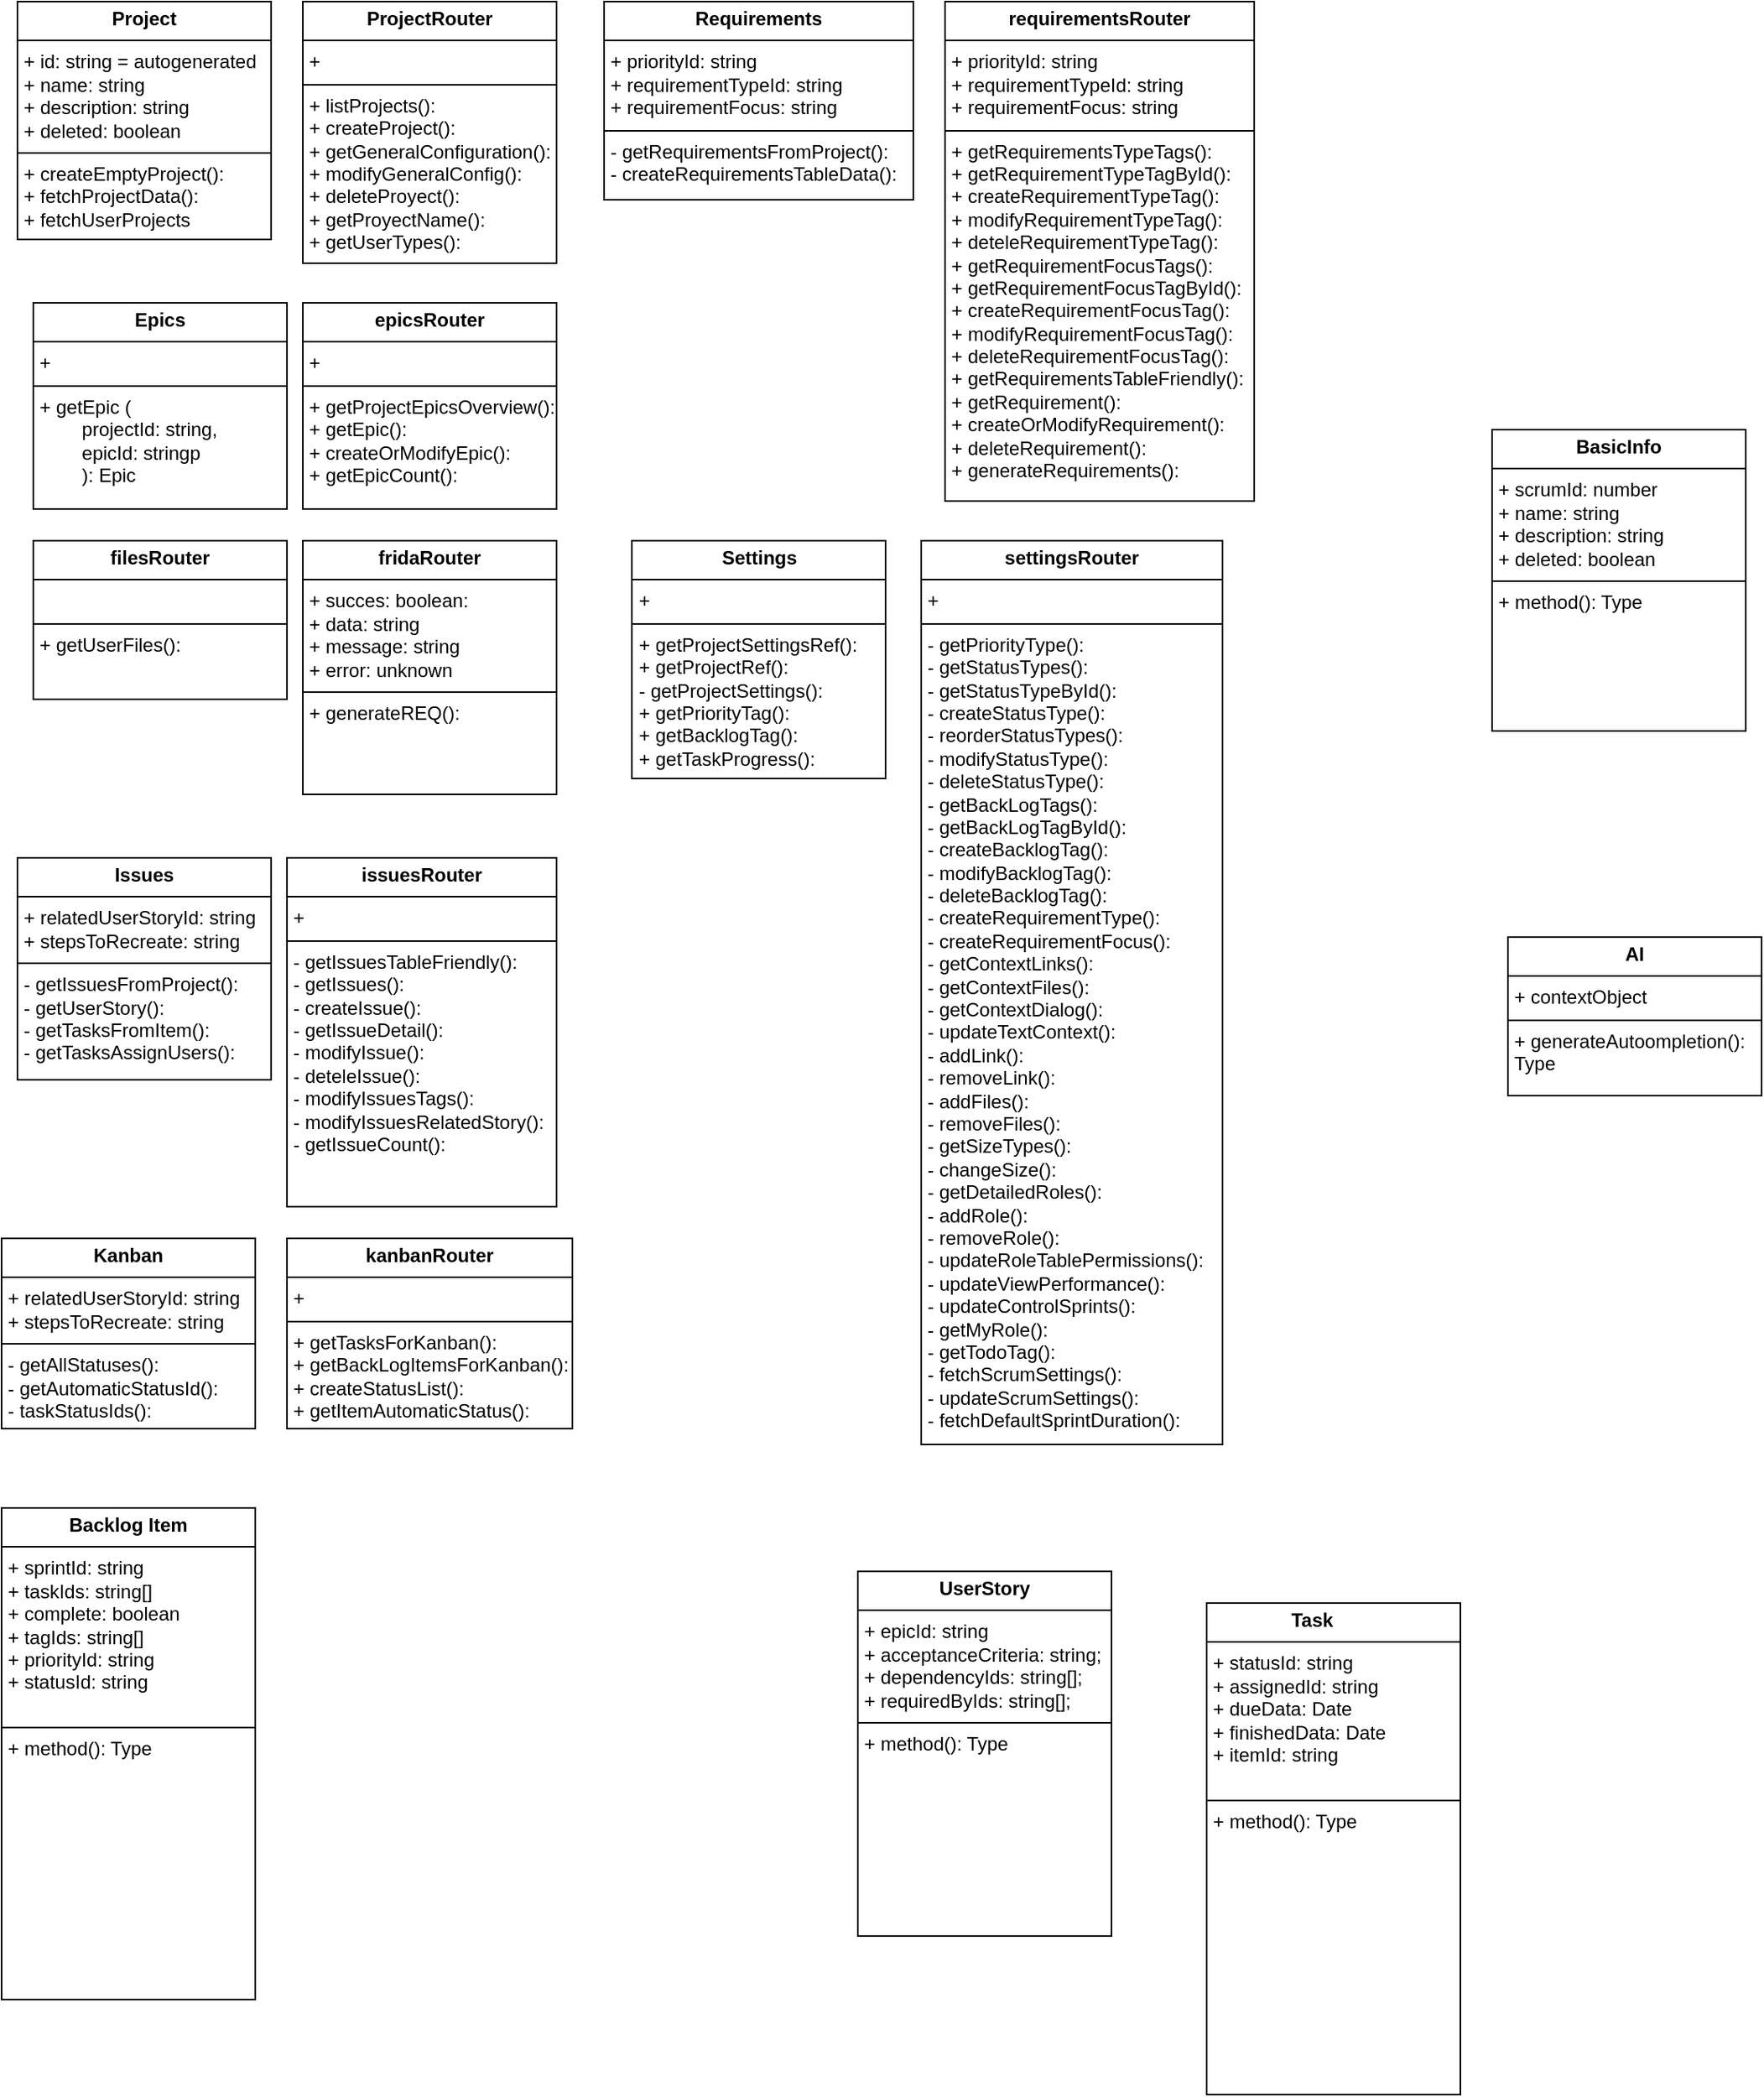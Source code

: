 <mxfile version="26.2.14">
  <diagram name="Page-1" id="Xe3lrrHLXe1b8iIbgGw8">
    <mxGraphModel dx="1842" dy="1679" grid="1" gridSize="10" guides="1" tooltips="1" connect="1" arrows="1" fold="1" page="1" pageScale="1" pageWidth="850" pageHeight="1100" math="0" shadow="0">
      <root>
        <mxCell id="0" />
        <mxCell id="1" parent="0" />
        <mxCell id="jjTzhCT6QLy_JKz4Qey9-19" value="&lt;p style=&quot;margin:0px;margin-top:4px;text-align:center;&quot;&gt;&lt;b&gt;Project&lt;/b&gt;&lt;/p&gt;&lt;hr size=&quot;1&quot; style=&quot;border-style:solid;&quot;&gt;&lt;p style=&quot;margin:0px;margin-left:4px;&quot;&gt;+ id: string = autogenerated&lt;/p&gt;&lt;p style=&quot;margin:0px;margin-left:4px;&quot;&gt;+ name: string&lt;/p&gt;&lt;p style=&quot;margin:0px;margin-left:4px;&quot;&gt;+ description: string&lt;/p&gt;&lt;p style=&quot;margin:0px;margin-left:4px;&quot;&gt;+ deleted: boolean&lt;/p&gt;&lt;hr size=&quot;1&quot; style=&quot;border-style:solid;&quot;&gt;&lt;p style=&quot;margin:0px;margin-left:4px;&quot;&gt;+ createEmptyProject():&lt;/p&gt;&lt;p style=&quot;margin:0px;margin-left:4px;&quot;&gt;+ fetchProjectData():&lt;/p&gt;&lt;p style=&quot;margin:0px;margin-left:4px;&quot;&gt;+ fetchUserProjects&lt;/p&gt;" style="verticalAlign=top;align=left;overflow=fill;html=1;whiteSpace=wrap;" parent="1" vertex="1">
          <mxGeometry x="-320" y="-30" width="160" height="150" as="geometry" />
        </mxCell>
        <mxCell id="jjTzhCT6QLy_JKz4Qey9-20" value="&lt;p style=&quot;margin:0px;margin-top:4px;text-align:center;&quot;&gt;&lt;b&gt;Requirements&lt;/b&gt;&lt;/p&gt;&lt;hr size=&quot;1&quot; style=&quot;border-style:solid;&quot;&gt;&lt;p style=&quot;margin:0px;margin-left:4px;&quot;&gt;&lt;span style=&quot;background-color: transparent; color: light-dark(rgb(0, 0, 0), rgb(255, 255, 255));&quot;&gt;+ priorityId: string&lt;/span&gt;&lt;/p&gt;&lt;p style=&quot;margin:0px;margin-left:4px;&quot;&gt;+ requirementTypeId: string&lt;/p&gt;&lt;p style=&quot;margin:0px;margin-left:4px;&quot;&gt;+ requirementFocus: string&lt;/p&gt;&lt;hr size=&quot;1&quot; style=&quot;border-style:solid;&quot;&gt;&lt;p style=&quot;margin:0px;margin-left:4px;&quot;&gt;- getRequirementsFromProject():&lt;/p&gt;&lt;p style=&quot;margin:0px;margin-left:4px;&quot;&gt;- createRequirementsTableData():&lt;span style=&quot;background-color: transparent; color: light-dark(rgb(0, 0, 0), rgb(255, 255, 255));&quot;&gt;&amp;nbsp;&lt;/span&gt;&lt;/p&gt;" style="verticalAlign=top;align=left;overflow=fill;html=1;whiteSpace=wrap;" parent="1" vertex="1">
          <mxGeometry x="50" y="-30" width="195" height="125" as="geometry" />
        </mxCell>
        <mxCell id="jjTzhCT6QLy_JKz4Qey9-21" value="&lt;p style=&quot;margin:0px;margin-top:4px;text-align:center;&quot;&gt;&lt;b&gt;Issues&lt;/b&gt;&lt;/p&gt;&lt;hr size=&quot;1&quot; style=&quot;border-style:solid;&quot;&gt;&lt;p style=&quot;margin:0px;margin-left:4px;&quot;&gt;&lt;span style=&quot;background-color: transparent; color: light-dark(rgb(0, 0, 0), rgb(255, 255, 255));&quot;&gt;+ relatedUserStoryId: string&lt;/span&gt;&lt;/p&gt;&lt;p style=&quot;margin:0px;margin-left:4px;&quot;&gt;+ stepsToRecreate: string&lt;/p&gt;&lt;hr size=&quot;1&quot; style=&quot;border-style:solid;&quot;&gt;&lt;p style=&quot;margin:0px;margin-left:4px;&quot;&gt;- getIssuesFromProject():&lt;/p&gt;&lt;p style=&quot;margin:0px;margin-left:4px;&quot;&gt;- getUserStory():&lt;/p&gt;&lt;p style=&quot;margin:0px;margin-left:4px;&quot;&gt;- getTasksFromItem():&lt;/p&gt;&lt;p style=&quot;margin:0px;margin-left:4px;&quot;&gt;- getTasksAssignUsers():&lt;/p&gt;" style="verticalAlign=top;align=left;overflow=fill;html=1;whiteSpace=wrap;" parent="1" vertex="1">
          <mxGeometry x="-320" y="510" width="160" height="140" as="geometry" />
        </mxCell>
        <mxCell id="jjTzhCT6QLy_JKz4Qey9-22" value="&lt;p style=&quot;margin:0px;margin-top:4px;text-align:center;&quot;&gt;&lt;b&gt;Epics&lt;/b&gt;&lt;/p&gt;&lt;hr size=&quot;1&quot; style=&quot;border-style:solid;&quot;&gt;&lt;p style=&quot;margin:0px;margin-left:4px;&quot;&gt;+&amp;nbsp;&lt;br&gt;&lt;/p&gt;&lt;hr size=&quot;1&quot; style=&quot;border-style:solid;&quot;&gt;&lt;p style=&quot;margin:0px;margin-left:4px;&quot;&gt;+ getEpic (&lt;/p&gt;&lt;p style=&quot;margin:0px;margin-left:4px;&quot;&gt;&lt;span style=&quot;white-space: pre;&quot;&gt;&#x9;&lt;/span&gt;projectId: string,&amp;nbsp;&lt;/p&gt;&lt;p style=&quot;margin:0px;margin-left:4px;&quot;&gt;&lt;span style=&quot;white-space: pre;&quot;&gt;&#x9;&lt;/span&gt;epicId: stringp&lt;/p&gt;&lt;p style=&quot;margin:0px;margin-left:4px;&quot;&gt;&lt;span style=&quot;white-space: pre;&quot;&gt;&#x9;&lt;/span&gt;): Epic&amp;nbsp;&lt;/p&gt;" style="verticalAlign=top;align=left;overflow=fill;html=1;whiteSpace=wrap;" parent="1" vertex="1">
          <mxGeometry x="-310" y="160" width="160" height="130" as="geometry" />
        </mxCell>
        <mxCell id="jjTzhCT6QLy_JKz4Qey9-23" value="&lt;p style=&quot;margin:0px;margin-top:4px;text-align:center;&quot;&gt;&lt;b&gt;UserStory&lt;/b&gt;&lt;/p&gt;&lt;hr size=&quot;1&quot; style=&quot;border-style:solid;&quot;&gt;&lt;p style=&quot;margin:0px;margin-left:4px;&quot;&gt;&lt;span style=&quot;background-color: transparent; color: light-dark(rgb(0, 0, 0), rgb(255, 255, 255));&quot;&gt;+ epicId: string&lt;/span&gt;&lt;/p&gt;&lt;p style=&quot;margin:0px;margin-left:4px;&quot;&gt;+&amp;nbsp;&lt;span style=&quot;background-color: transparent;&quot;&gt;acceptanceCriteria: string;&amp;nbsp;&lt;/span&gt;&lt;/p&gt;&lt;p style=&quot;margin:0px;margin-left:4px;&quot;&gt;+ dependencyIds: string[];&lt;/p&gt;&lt;p style=&quot;margin:0px;margin-left:4px;&quot;&gt;&lt;span style=&quot;background-color: transparent; color: light-dark(rgb(0, 0, 0), rgb(255, 255, 255));&quot;&gt;+ requiredByIds: string[];&lt;/span&gt;&lt;/p&gt;&lt;hr size=&quot;1&quot; style=&quot;border-style:solid;&quot;&gt;&lt;p style=&quot;margin:0px;margin-left:4px;&quot;&gt;+ method(): Type&lt;/p&gt;" style="verticalAlign=top;align=left;overflow=fill;html=1;whiteSpace=wrap;" parent="1" vertex="1">
          <mxGeometry x="210" y="960" width="160" height="230" as="geometry" />
        </mxCell>
        <mxCell id="jjTzhCT6QLy_JKz4Qey9-24" value="&lt;p style=&quot;margin:0px;margin-top:4px;text-align:center;&quot;&gt;&lt;b&gt;Task&lt;span style=&quot;white-space: pre;&quot;&gt;&#x9;&lt;/span&gt;&lt;/b&gt;&lt;/p&gt;&lt;hr size=&quot;1&quot; style=&quot;border-style:solid;&quot;&gt;&lt;p style=&quot;margin:0px;margin-left:4px;&quot;&gt;&lt;span style=&quot;background-color: transparent; color: light-dark(rgb(0, 0, 0), rgb(255, 255, 255));&quot;&gt;+ statusId: string&lt;/span&gt;&lt;/p&gt;&lt;p style=&quot;margin:0px;margin-left:4px;&quot;&gt;+ assignedId: string&lt;/p&gt;&lt;p style=&quot;margin:0px;margin-left:4px;&quot;&gt;+ dueData: Date&lt;/p&gt;&lt;p style=&quot;margin:0px;margin-left:4px;&quot;&gt;+ finishedData: Date&lt;/p&gt;&lt;p style=&quot;margin:0px;margin-left:4px;&quot;&gt;+ itemId: string&lt;/p&gt;&lt;p style=&quot;margin:0px;margin-left:4px;&quot;&gt;&lt;br&gt;&lt;/p&gt;&lt;hr size=&quot;1&quot; style=&quot;border-style:solid;&quot;&gt;&lt;p style=&quot;margin:0px;margin-left:4px;&quot;&gt;+ method(): Type&lt;/p&gt;" style="verticalAlign=top;align=left;overflow=fill;html=1;whiteSpace=wrap;" parent="1" vertex="1">
          <mxGeometry x="430" y="980" width="160" height="310" as="geometry" />
        </mxCell>
        <mxCell id="jjTzhCT6QLy_JKz4Qey9-25" value="&lt;p style=&quot;margin:0px;margin-top:4px;text-align:center;&quot;&gt;&lt;b&gt;Backlog Item&lt;/b&gt;&lt;/p&gt;&lt;hr size=&quot;1&quot; style=&quot;border-style:solid;&quot;&gt;&lt;p style=&quot;margin:0px;margin-left:4px;&quot;&gt;&lt;span style=&quot;background-color: transparent; color: light-dark(rgb(0, 0, 0), rgb(255, 255, 255));&quot;&gt;+ sprintId: string&lt;/span&gt;&lt;/p&gt;&lt;p style=&quot;margin:0px;margin-left:4px;&quot;&gt;+ taskIds: string[]&lt;/p&gt;&lt;p style=&quot;margin:0px;margin-left:4px;&quot;&gt;+ complete: boolean&lt;/p&gt;&lt;p style=&quot;margin:0px;margin-left:4px;&quot;&gt;+ tagIds: string[]&lt;/p&gt;&lt;p style=&quot;margin:0px;margin-left:4px;&quot;&gt;+ priorityId: string&lt;/p&gt;&lt;p style=&quot;margin:0px;margin-left:4px;&quot;&gt;+ statusId: string&lt;/p&gt;&lt;p style=&quot;margin:0px;margin-left:4px;&quot;&gt;&lt;br&gt;&lt;/p&gt;&lt;hr size=&quot;1&quot; style=&quot;border-style:solid;&quot;&gt;&lt;p style=&quot;margin:0px;margin-left:4px;&quot;&gt;+ method(): Type&lt;/p&gt;" style="verticalAlign=top;align=left;overflow=fill;html=1;whiteSpace=wrap;" parent="1" vertex="1">
          <mxGeometry x="-330" y="920" width="160" height="310" as="geometry" />
        </mxCell>
        <mxCell id="AaL6rEEHEqPirCB5dJZg-1" value="&lt;p style=&quot;margin:0px;margin-top:4px;text-align:center;&quot;&gt;&lt;b&gt;BasicInfo&lt;/b&gt;&lt;/p&gt;&lt;hr size=&quot;1&quot; style=&quot;border-style:solid;&quot;&gt;&lt;p style=&quot;margin:0px;margin-left:4px;&quot;&gt;+ scrumId: number&lt;/p&gt;&lt;p style=&quot;margin:0px;margin-left:4px;&quot;&gt;+ name: string&lt;/p&gt;&lt;p style=&quot;margin:0px;margin-left:4px;&quot;&gt;+ description: string&lt;/p&gt;&lt;p style=&quot;margin:0px;margin-left:4px;&quot;&gt;+ deleted: boolean&lt;/p&gt;&lt;hr size=&quot;1&quot; style=&quot;border-style:solid;&quot;&gt;&lt;p style=&quot;margin:0px;margin-left:4px;&quot;&gt;+ method(): Type&lt;/p&gt;" style="verticalAlign=top;align=left;overflow=fill;html=1;whiteSpace=wrap;" vertex="1" parent="1">
          <mxGeometry x="610" y="240" width="160" height="190" as="geometry" />
        </mxCell>
        <mxCell id="AaL6rEEHEqPirCB5dJZg-2" value="&lt;p style=&quot;margin:0px;margin-top:4px;text-align:center;&quot;&gt;&lt;b&gt;AI&lt;/b&gt;&lt;/p&gt;&lt;hr size=&quot;1&quot; style=&quot;border-style:solid;&quot;&gt;&lt;p style=&quot;margin:0px;margin-left:4px;&quot;&gt;+ contextObject&lt;br&gt;&lt;/p&gt;&lt;hr size=&quot;1&quot; style=&quot;border-style:solid;&quot;&gt;&lt;p style=&quot;margin:0px;margin-left:4px;&quot;&gt;+ generateAutoompletion(): Type&lt;/p&gt;" style="verticalAlign=top;align=left;overflow=fill;html=1;whiteSpace=wrap;" vertex="1" parent="1">
          <mxGeometry x="620" y="560" width="160" height="100" as="geometry" />
        </mxCell>
        <mxCell id="AaL6rEEHEqPirCB5dJZg-5" value="&lt;p style=&quot;margin:0px;margin-top:4px;text-align:center;&quot;&gt;&lt;b&gt;ProjectRouter&lt;/b&gt;&lt;/p&gt;&lt;hr size=&quot;1&quot; style=&quot;border-style:solid;&quot;&gt;&lt;p style=&quot;margin:0px;margin-left:4px;&quot;&gt;+&amp;nbsp;&lt;br&gt;&lt;/p&gt;&lt;hr size=&quot;1&quot; style=&quot;border-style:solid;&quot;&gt;&lt;p style=&quot;margin:0px;margin-left:4px;&quot;&gt;+ listProjects():&lt;/p&gt;&lt;p style=&quot;margin:0px;margin-left:4px;&quot;&gt;+ createProject():&lt;/p&gt;&lt;p style=&quot;margin:0px;margin-left:4px;&quot;&gt;+ getGeneralConfiguration():&lt;/p&gt;&lt;p style=&quot;margin:0px;margin-left:4px;&quot;&gt;+ modifyGeneralConfig():&lt;/p&gt;&lt;p style=&quot;margin:0px;margin-left:4px;&quot;&gt;+ deleteProyect():&lt;/p&gt;&lt;p style=&quot;margin:0px;margin-left:4px;&quot;&gt;+ getProyectName():&lt;/p&gt;&lt;p style=&quot;margin:0px;margin-left:4px;&quot;&gt;+ getUserTypes():&lt;/p&gt;&lt;p style=&quot;margin:0px;margin-left:4px;&quot;&gt;&lt;br&gt;&lt;/p&gt;" style="verticalAlign=top;align=left;overflow=fill;html=1;whiteSpace=wrap;" vertex="1" parent="1">
          <mxGeometry x="-140" y="-30" width="160" height="165" as="geometry" />
        </mxCell>
        <mxCell id="AaL6rEEHEqPirCB5dJZg-6" value="&lt;p style=&quot;margin:0px;margin-top:4px;text-align:center;&quot;&gt;&lt;b&gt;epicsRouter&lt;/b&gt;&lt;/p&gt;&lt;hr size=&quot;1&quot; style=&quot;border-style:solid;&quot;&gt;&lt;p style=&quot;margin:0px;margin-left:4px;&quot;&gt;+&amp;nbsp;&lt;br&gt;&lt;/p&gt;&lt;hr size=&quot;1&quot; style=&quot;border-style:solid;&quot;&gt;&lt;p style=&quot;margin:0px;margin-left:4px;&quot;&gt;+ getProjectEpicsOverview():&lt;/p&gt;&lt;p style=&quot;margin:0px;margin-left:4px;&quot;&gt;+ getEpic():&lt;/p&gt;&lt;p style=&quot;margin:0px;margin-left:4px;&quot;&gt;+ createOrModifyEpic():&lt;/p&gt;&lt;p style=&quot;margin:0px;margin-left:4px;&quot;&gt;+ getEpicCount():&lt;/p&gt;" style="verticalAlign=top;align=left;overflow=fill;html=1;whiteSpace=wrap;" vertex="1" parent="1">
          <mxGeometry x="-140" y="160" width="160" height="130" as="geometry" />
        </mxCell>
        <mxCell id="AaL6rEEHEqPirCB5dJZg-8" value="&lt;p style=&quot;margin:0px;margin-top:4px;text-align:center;&quot;&gt;&lt;b&gt;filesRouter&lt;/b&gt;&lt;/p&gt;&lt;hr size=&quot;1&quot; style=&quot;border-style:solid;&quot;&gt;&lt;p style=&quot;margin:0px;margin-left:4px;&quot;&gt;&lt;br&gt;&lt;/p&gt;&lt;hr size=&quot;1&quot; style=&quot;border-style:solid;&quot;&gt;&lt;p style=&quot;margin:0px;margin-left:4px;&quot;&gt;+ getUserFiles():&lt;/p&gt;" style="verticalAlign=top;align=left;overflow=fill;html=1;whiteSpace=wrap;" vertex="1" parent="1">
          <mxGeometry x="-310" y="310" width="160" height="100" as="geometry" />
        </mxCell>
        <mxCell id="AaL6rEEHEqPirCB5dJZg-9" value="&lt;p style=&quot;margin:0px;margin-top:4px;text-align:center;&quot;&gt;&lt;b&gt;fridaRouter&lt;/b&gt;&lt;/p&gt;&lt;hr size=&quot;1&quot; style=&quot;border-style:solid;&quot;&gt;&lt;p style=&quot;margin:0px;margin-left:4px;&quot;&gt;+ succes: boolean:&lt;br&gt;&lt;/p&gt;&lt;p style=&quot;margin:0px;margin-left:4px;&quot;&gt;+ data: string&lt;/p&gt;&lt;p style=&quot;margin:0px;margin-left:4px;&quot;&gt;+ message: string&lt;/p&gt;&lt;p style=&quot;margin:0px;margin-left:4px;&quot;&gt;+ error: unknown&lt;/p&gt;&lt;hr size=&quot;1&quot; style=&quot;border-style:solid;&quot;&gt;&lt;p style=&quot;margin:0px;margin-left:4px;&quot;&gt;+ generateREQ():&lt;/p&gt;" style="verticalAlign=top;align=left;overflow=fill;html=1;whiteSpace=wrap;" vertex="1" parent="1">
          <mxGeometry x="-140" y="310" width="160" height="160" as="geometry" />
        </mxCell>
        <mxCell id="AaL6rEEHEqPirCB5dJZg-12" value="&lt;p style=&quot;margin:0px;margin-top:4px;text-align:center;&quot;&gt;&lt;b&gt;issuesRouter&lt;/b&gt;&lt;/p&gt;&lt;hr size=&quot;1&quot; style=&quot;border-style:solid;&quot;&gt;&lt;p style=&quot;margin:0px;margin-left:4px;&quot;&gt;&lt;span style=&quot;background-color: transparent; color: light-dark(rgb(0, 0, 0), rgb(255, 255, 255));&quot;&gt;+&amp;nbsp;&lt;br&gt;&lt;/span&gt;&lt;/p&gt;&lt;hr size=&quot;1&quot; style=&quot;border-style:solid;&quot;&gt;&lt;p style=&quot;margin:0px;margin-left:4px;&quot;&gt;- getIssuesTableFriendly():&lt;/p&gt;&lt;p style=&quot;margin:0px;margin-left:4px;&quot;&gt;- getIssues():&lt;/p&gt;&lt;p style=&quot;margin:0px;margin-left:4px;&quot;&gt;- createIssue():&lt;/p&gt;&lt;p style=&quot;margin:0px;margin-left:4px;&quot;&gt;- getIssueDetail():&lt;/p&gt;&lt;p style=&quot;margin:0px;margin-left:4px;&quot;&gt;- modifyIssue():&lt;/p&gt;&lt;p style=&quot;margin:0px;margin-left:4px;&quot;&gt;- deteleIssue():&lt;/p&gt;&lt;p style=&quot;margin:0px;margin-left:4px;&quot;&gt;- modifyIssuesTags():&lt;/p&gt;&lt;p style=&quot;margin:0px;margin-left:4px;&quot;&gt;- modifyIssuesRelatedStory():&lt;/p&gt;&lt;p style=&quot;margin:0px;margin-left:4px;&quot;&gt;- getIssueCount():&lt;/p&gt;&lt;p style=&quot;margin:0px;margin-left:4px;&quot;&gt;&lt;br&gt;&lt;/p&gt;&lt;p style=&quot;margin:0px;margin-left:4px;&quot;&gt;&lt;br&gt;&lt;/p&gt;&lt;p style=&quot;margin:0px;margin-left:4px;&quot;&gt;&lt;br&gt;&lt;/p&gt;" style="verticalAlign=top;align=left;overflow=fill;html=1;whiteSpace=wrap;" vertex="1" parent="1">
          <mxGeometry x="-150" y="510" width="170" height="220" as="geometry" />
        </mxCell>
        <mxCell id="AaL6rEEHEqPirCB5dJZg-13" value="&lt;p style=&quot;margin:0px;margin-top:4px;text-align:center;&quot;&gt;&lt;b&gt;kanbanRouter&lt;/b&gt;&lt;/p&gt;&lt;hr size=&quot;1&quot; style=&quot;border-style:solid;&quot;&gt;&lt;p style=&quot;margin:0px;margin-left:4px;&quot;&gt;&lt;span style=&quot;background-color: transparent; color: light-dark(rgb(0, 0, 0), rgb(255, 255, 255));&quot;&gt;+&amp;nbsp;&lt;br&gt;&lt;/span&gt;&lt;/p&gt;&lt;hr size=&quot;1&quot; style=&quot;border-style:solid;&quot;&gt;&lt;p style=&quot;margin:0px;margin-left:4px;&quot;&gt;+ getTasksForKanban():&lt;/p&gt;&lt;p style=&quot;margin:0px;margin-left:4px;&quot;&gt;+ getBackLogItemsForKanban():&lt;/p&gt;&lt;p style=&quot;margin:0px;margin-left:4px;&quot;&gt;+ createStatusList():&lt;/p&gt;&lt;p style=&quot;margin:0px;margin-left:4px;&quot;&gt;+ getItemAutomaticStatus():&lt;/p&gt;&lt;p style=&quot;margin:0px;margin-left:4px;&quot;&gt;&lt;br&gt;&lt;/p&gt;&lt;p style=&quot;margin:0px;margin-left:4px;&quot;&gt;&lt;br&gt;&lt;/p&gt;&lt;p style=&quot;margin:0px;margin-left:4px;&quot;&gt;&lt;br&gt;&lt;/p&gt;" style="verticalAlign=top;align=left;overflow=fill;html=1;whiteSpace=wrap;" vertex="1" parent="1">
          <mxGeometry x="-150" y="750" width="180" height="120" as="geometry" />
        </mxCell>
        <mxCell id="AaL6rEEHEqPirCB5dJZg-14" value="&lt;p style=&quot;margin:0px;margin-top:4px;text-align:center;&quot;&gt;&lt;b&gt;Kanban&lt;/b&gt;&lt;/p&gt;&lt;hr size=&quot;1&quot; style=&quot;border-style:solid;&quot;&gt;&lt;p style=&quot;margin:0px;margin-left:4px;&quot;&gt;&lt;span style=&quot;background-color: transparent; color: light-dark(rgb(0, 0, 0), rgb(255, 255, 255));&quot;&gt;+ relatedUserStoryId: string&lt;/span&gt;&lt;/p&gt;&lt;p style=&quot;margin:0px;margin-left:4px;&quot;&gt;+ stepsToRecreate: string&lt;/p&gt;&lt;hr size=&quot;1&quot; style=&quot;border-style:solid;&quot;&gt;&lt;p style=&quot;margin:0px;margin-left:4px;&quot;&gt;- getAllStatuses():&lt;/p&gt;&lt;p style=&quot;margin:0px;margin-left:4px;&quot;&gt;- getAutomaticStatusId():&lt;/p&gt;&lt;p style=&quot;margin:0px;margin-left:4px;&quot;&gt;- taskStatusIds():&lt;/p&gt;" style="verticalAlign=top;align=left;overflow=fill;html=1;whiteSpace=wrap;" vertex="1" parent="1">
          <mxGeometry x="-330" y="750" width="160" height="120" as="geometry" />
        </mxCell>
        <mxCell id="AaL6rEEHEqPirCB5dJZg-15" value="&lt;p style=&quot;margin:0px;margin-top:4px;text-align:center;&quot;&gt;&lt;b&gt;requirementsRouter&lt;/b&gt;&lt;/p&gt;&lt;hr size=&quot;1&quot; style=&quot;border-style:solid;&quot;&gt;&lt;p style=&quot;margin:0px;margin-left:4px;&quot;&gt;&lt;span style=&quot;background-color: transparent; color: light-dark(rgb(0, 0, 0), rgb(255, 255, 255));&quot;&gt;+ priorityId: string&lt;/span&gt;&lt;/p&gt;&lt;p style=&quot;margin:0px;margin-left:4px;&quot;&gt;+ requirementTypeId: string&lt;/p&gt;&lt;p style=&quot;margin:0px;margin-left:4px;&quot;&gt;+ requirementFocus: string&lt;/p&gt;&lt;hr size=&quot;1&quot; style=&quot;border-style:solid;&quot;&gt;&lt;p style=&quot;margin:0px;margin-left:4px;&quot;&gt;+ getRequirementsTypeTags():&lt;/p&gt;&lt;p style=&quot;margin:0px;margin-left:4px;&quot;&gt;+ getRequirementTypeTagById():&lt;span style=&quot;background-color: transparent; color: light-dark(rgb(0, 0, 0), rgb(255, 255, 255));&quot;&gt;&amp;nbsp;&lt;/span&gt;&lt;/p&gt;&lt;p style=&quot;margin:0px;margin-left:4px;&quot;&gt;&lt;span style=&quot;background-color: transparent; color: light-dark(rgb(0, 0, 0), rgb(255, 255, 255));&quot;&gt;+ createRequirementTypeTag():&lt;/span&gt;&lt;/p&gt;&lt;p style=&quot;margin:0px;margin-left:4px;&quot;&gt;+ modifyRequirementTypeTag():&lt;/p&gt;&lt;p style=&quot;margin:0px;margin-left:4px;&quot;&gt;+ deteleRequirementTypeTag():&lt;/p&gt;&lt;p style=&quot;margin:0px;margin-left:4px;&quot;&gt;+ getRequirementFocusTags():&lt;/p&gt;&lt;p style=&quot;margin:0px;margin-left:4px;&quot;&gt;+ getRequirementFocusTagById():&lt;/p&gt;&lt;p style=&quot;margin:0px;margin-left:4px;&quot;&gt;+ createRequirementFocusTag():&lt;/p&gt;&lt;p style=&quot;margin:0px;margin-left:4px;&quot;&gt;+ modifyRequirementFocusTag():&lt;/p&gt;&lt;p style=&quot;margin:0px;margin-left:4px;&quot;&gt;+ deleteRequirementFocusTag():&lt;/p&gt;&lt;p style=&quot;margin:0px;margin-left:4px;&quot;&gt;+ getRequirementsTableFriendly():&lt;/p&gt;&lt;p style=&quot;margin:0px;margin-left:4px;&quot;&gt;+ getRequirement():&lt;/p&gt;&lt;p style=&quot;margin:0px;margin-left:4px;&quot;&gt;+ createOrModifyRequirement():&lt;/p&gt;&lt;p style=&quot;margin:0px;margin-left:4px;&quot;&gt;+ deleteRequirement():&lt;/p&gt;&lt;p style=&quot;margin:0px;margin-left:4px;&quot;&gt;+ generateRequirements():&lt;/p&gt;&lt;p style=&quot;margin:0px;margin-left:4px;&quot;&gt;&lt;br&gt;&lt;/p&gt;" style="verticalAlign=top;align=left;overflow=fill;html=1;whiteSpace=wrap;" vertex="1" parent="1">
          <mxGeometry x="265" y="-30" width="195" height="315" as="geometry" />
        </mxCell>
        <mxCell id="AaL6rEEHEqPirCB5dJZg-16" value="&lt;p style=&quot;margin:0px;margin-top:4px;text-align:center;&quot;&gt;&lt;b&gt;Settings&lt;/b&gt;&lt;/p&gt;&lt;hr size=&quot;1&quot; style=&quot;border-style:solid;&quot;&gt;&lt;p style=&quot;margin:0px;margin-left:4px;&quot;&gt;&lt;span style=&quot;background-color: transparent; color: light-dark(rgb(0, 0, 0), rgb(255, 255, 255));&quot;&gt;+&amp;nbsp;&lt;br&gt;&lt;/span&gt;&lt;/p&gt;&lt;hr size=&quot;1&quot; style=&quot;border-style:solid;&quot;&gt;&lt;p style=&quot;margin:0px;margin-left:4px;&quot;&gt;+ getProjectSettingsRef():&lt;/p&gt;&lt;p style=&quot;margin:0px;margin-left:4px;&quot;&gt;+ getProjectRef():&lt;/p&gt;&lt;p style=&quot;margin:0px;margin-left:4px;&quot;&gt;- getProjectSettings():&lt;/p&gt;&lt;p style=&quot;margin:0px;margin-left:4px;&quot;&gt;+ getPriorityTag():&lt;/p&gt;&lt;p style=&quot;margin:0px;margin-left:4px;&quot;&gt;+ getBacklogTag():&lt;/p&gt;&lt;p style=&quot;margin:0px;margin-left:4px;&quot;&gt;+ getTaskProgress():&lt;/p&gt;" style="verticalAlign=top;align=left;overflow=fill;html=1;whiteSpace=wrap;" vertex="1" parent="1">
          <mxGeometry x="67.5" y="310" width="160" height="150" as="geometry" />
        </mxCell>
        <mxCell id="AaL6rEEHEqPirCB5dJZg-17" value="&lt;p style=&quot;margin:0px;margin-top:4px;text-align:center;&quot;&gt;&lt;b&gt;settingsRouter&lt;/b&gt;&lt;/p&gt;&lt;hr size=&quot;1&quot; style=&quot;border-style:solid;&quot;&gt;&lt;p style=&quot;margin:0px;margin-left:4px;&quot;&gt;&lt;span style=&quot;background-color: transparent; color: light-dark(rgb(0, 0, 0), rgb(255, 255, 255));&quot;&gt;+&amp;nbsp;&lt;br&gt;&lt;/span&gt;&lt;/p&gt;&lt;hr size=&quot;1&quot; style=&quot;border-style:solid;&quot;&gt;&lt;p style=&quot;margin:0px;margin-left:4px;&quot;&gt;- getPriorityType():&lt;/p&gt;&lt;p style=&quot;margin:0px;margin-left:4px;&quot;&gt;- getStatusTypes():&lt;/p&gt;&lt;p style=&quot;margin:0px;margin-left:4px;&quot;&gt;- getStatusTypeById():&lt;/p&gt;&lt;p style=&quot;margin:0px;margin-left:4px;&quot;&gt;- createStatusType():&lt;/p&gt;&lt;p style=&quot;margin:0px;margin-left:4px;&quot;&gt;- reorderStatusTypes():&lt;/p&gt;&lt;p style=&quot;margin:0px;margin-left:4px;&quot;&gt;- modifyStatusType():&lt;/p&gt;&lt;p style=&quot;margin:0px;margin-left:4px;&quot;&gt;- deleteStatusType():&lt;/p&gt;&lt;p style=&quot;margin:0px;margin-left:4px;&quot;&gt;- getBackLogTags():&lt;/p&gt;&lt;p style=&quot;margin:0px;margin-left:4px;&quot;&gt;- getBackLogTagById():&lt;/p&gt;&lt;p style=&quot;margin:0px;margin-left:4px;&quot;&gt;- createBacklogTag():&lt;/p&gt;&lt;p style=&quot;margin:0px;margin-left:4px;&quot;&gt;- modifyBacklogTag():&lt;/p&gt;&lt;p style=&quot;margin:0px;margin-left:4px;&quot;&gt;- deleteBacklogTag():&lt;/p&gt;&lt;p style=&quot;margin:0px;margin-left:4px;&quot;&gt;- createRequirementType():&lt;/p&gt;&lt;p style=&quot;margin:0px;margin-left:4px;&quot;&gt;- createRequirementFocus():&lt;/p&gt;&lt;p style=&quot;margin:0px;margin-left:4px;&quot;&gt;- getContextLinks():&lt;/p&gt;&lt;p style=&quot;margin:0px;margin-left:4px;&quot;&gt;- getContextFiles():&lt;/p&gt;&lt;p style=&quot;margin:0px;margin-left:4px;&quot;&gt;- getContextDialog():&lt;/p&gt;&lt;p style=&quot;margin:0px;margin-left:4px;&quot;&gt;- updateTextContext():&lt;/p&gt;&lt;p style=&quot;margin:0px;margin-left:4px;&quot;&gt;- addLink():&lt;/p&gt;&lt;p style=&quot;margin:0px;margin-left:4px;&quot;&gt;- removeLink():&lt;/p&gt;&lt;p style=&quot;margin:0px;margin-left:4px;&quot;&gt;- addFiles():&lt;/p&gt;&lt;p style=&quot;margin:0px;margin-left:4px;&quot;&gt;- removeFiles():&lt;/p&gt;&lt;p style=&quot;margin:0px;margin-left:4px;&quot;&gt;- getSizeTypes():&lt;/p&gt;&lt;p style=&quot;margin:0px;margin-left:4px;&quot;&gt;- changeSize():&lt;/p&gt;&lt;p style=&quot;margin:0px;margin-left:4px;&quot;&gt;- getDetailedRoles():&lt;/p&gt;&lt;p style=&quot;margin:0px;margin-left:4px;&quot;&gt;- addRole():&lt;/p&gt;&lt;p style=&quot;margin:0px;margin-left:4px;&quot;&gt;- removeRole():&lt;/p&gt;&lt;p style=&quot;margin:0px;margin-left:4px;&quot;&gt;- updateRoleTablePermissions():&lt;/p&gt;&lt;p style=&quot;margin:0px;margin-left:4px;&quot;&gt;- updateViewPerformance():&lt;/p&gt;&lt;p style=&quot;margin:0px;margin-left:4px;&quot;&gt;- updateControlSprints():&lt;/p&gt;&lt;p style=&quot;margin:0px;margin-left:4px;&quot;&gt;- getMyRole():&lt;/p&gt;&lt;p style=&quot;margin:0px;margin-left:4px;&quot;&gt;- getTodoTag():&lt;/p&gt;&lt;p style=&quot;margin:0px;margin-left:4px;&quot;&gt;- fetchScrumSettings():&lt;/p&gt;&lt;p style=&quot;margin:0px;margin-left:4px;&quot;&gt;- updateScrumSettings():&lt;/p&gt;&lt;p style=&quot;margin:0px;margin-left:4px;&quot;&gt;- fetchDefaultSprintDuration():&lt;/p&gt;" style="verticalAlign=top;align=left;overflow=fill;html=1;whiteSpace=wrap;" vertex="1" parent="1">
          <mxGeometry x="250" y="310" width="190" height="570" as="geometry" />
        </mxCell>
      </root>
    </mxGraphModel>
  </diagram>
</mxfile>
